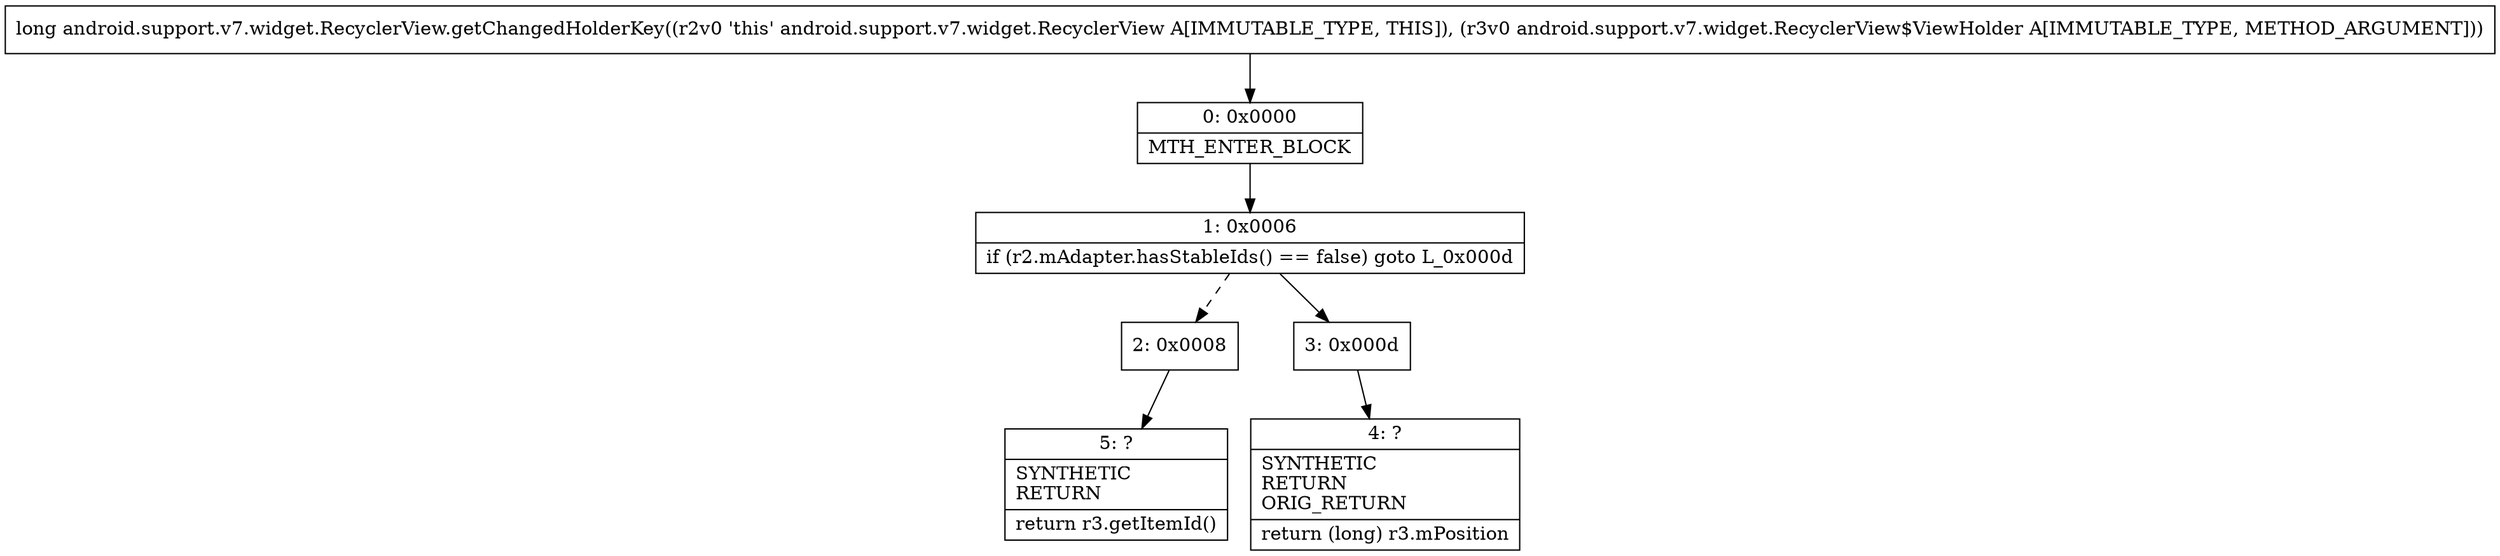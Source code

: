 digraph "CFG forandroid.support.v7.widget.RecyclerView.getChangedHolderKey(Landroid\/support\/v7\/widget\/RecyclerView$ViewHolder;)J" {
Node_0 [shape=record,label="{0\:\ 0x0000|MTH_ENTER_BLOCK\l}"];
Node_1 [shape=record,label="{1\:\ 0x0006|if (r2.mAdapter.hasStableIds() == false) goto L_0x000d\l}"];
Node_2 [shape=record,label="{2\:\ 0x0008}"];
Node_3 [shape=record,label="{3\:\ 0x000d}"];
Node_4 [shape=record,label="{4\:\ ?|SYNTHETIC\lRETURN\lORIG_RETURN\l|return (long) r3.mPosition\l}"];
Node_5 [shape=record,label="{5\:\ ?|SYNTHETIC\lRETURN\l|return r3.getItemId()\l}"];
MethodNode[shape=record,label="{long android.support.v7.widget.RecyclerView.getChangedHolderKey((r2v0 'this' android.support.v7.widget.RecyclerView A[IMMUTABLE_TYPE, THIS]), (r3v0 android.support.v7.widget.RecyclerView$ViewHolder A[IMMUTABLE_TYPE, METHOD_ARGUMENT])) }"];
MethodNode -> Node_0;
Node_0 -> Node_1;
Node_1 -> Node_2[style=dashed];
Node_1 -> Node_3;
Node_2 -> Node_5;
Node_3 -> Node_4;
}

